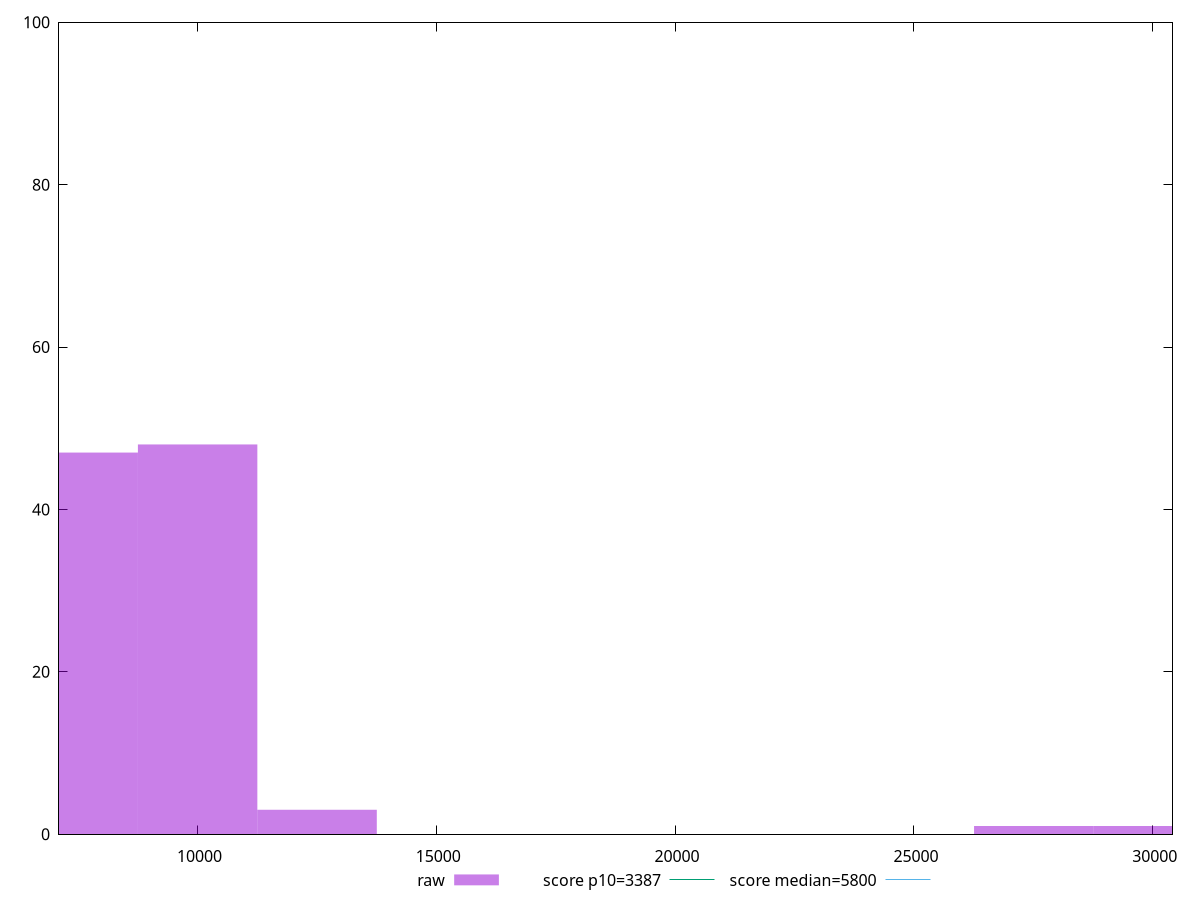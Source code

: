 reset

$raw <<EOF
7502.78750949055 47
10003.716679320734 48
12504.645849150918 3
27510.22086813202 1
30011.1500379622 1
EOF

set key outside below
set boxwidth 2500.9291698301836
set xrange [7101.3450040323405:30414.412479850187]
set yrange [0:100]
set trange [0:100]
set style fill transparent solid 0.5 noborder

set parametric
set terminal svg size 640, 490 enhanced background rgb 'white'
set output "reprap/speed-index/samples/pages+cached+noexternal+nomedia/raw/histogram.svg"

plot $raw title "raw" with boxes, \
     3387,t title "score p10=3387", \
     5800,t title "score median=5800"

reset
